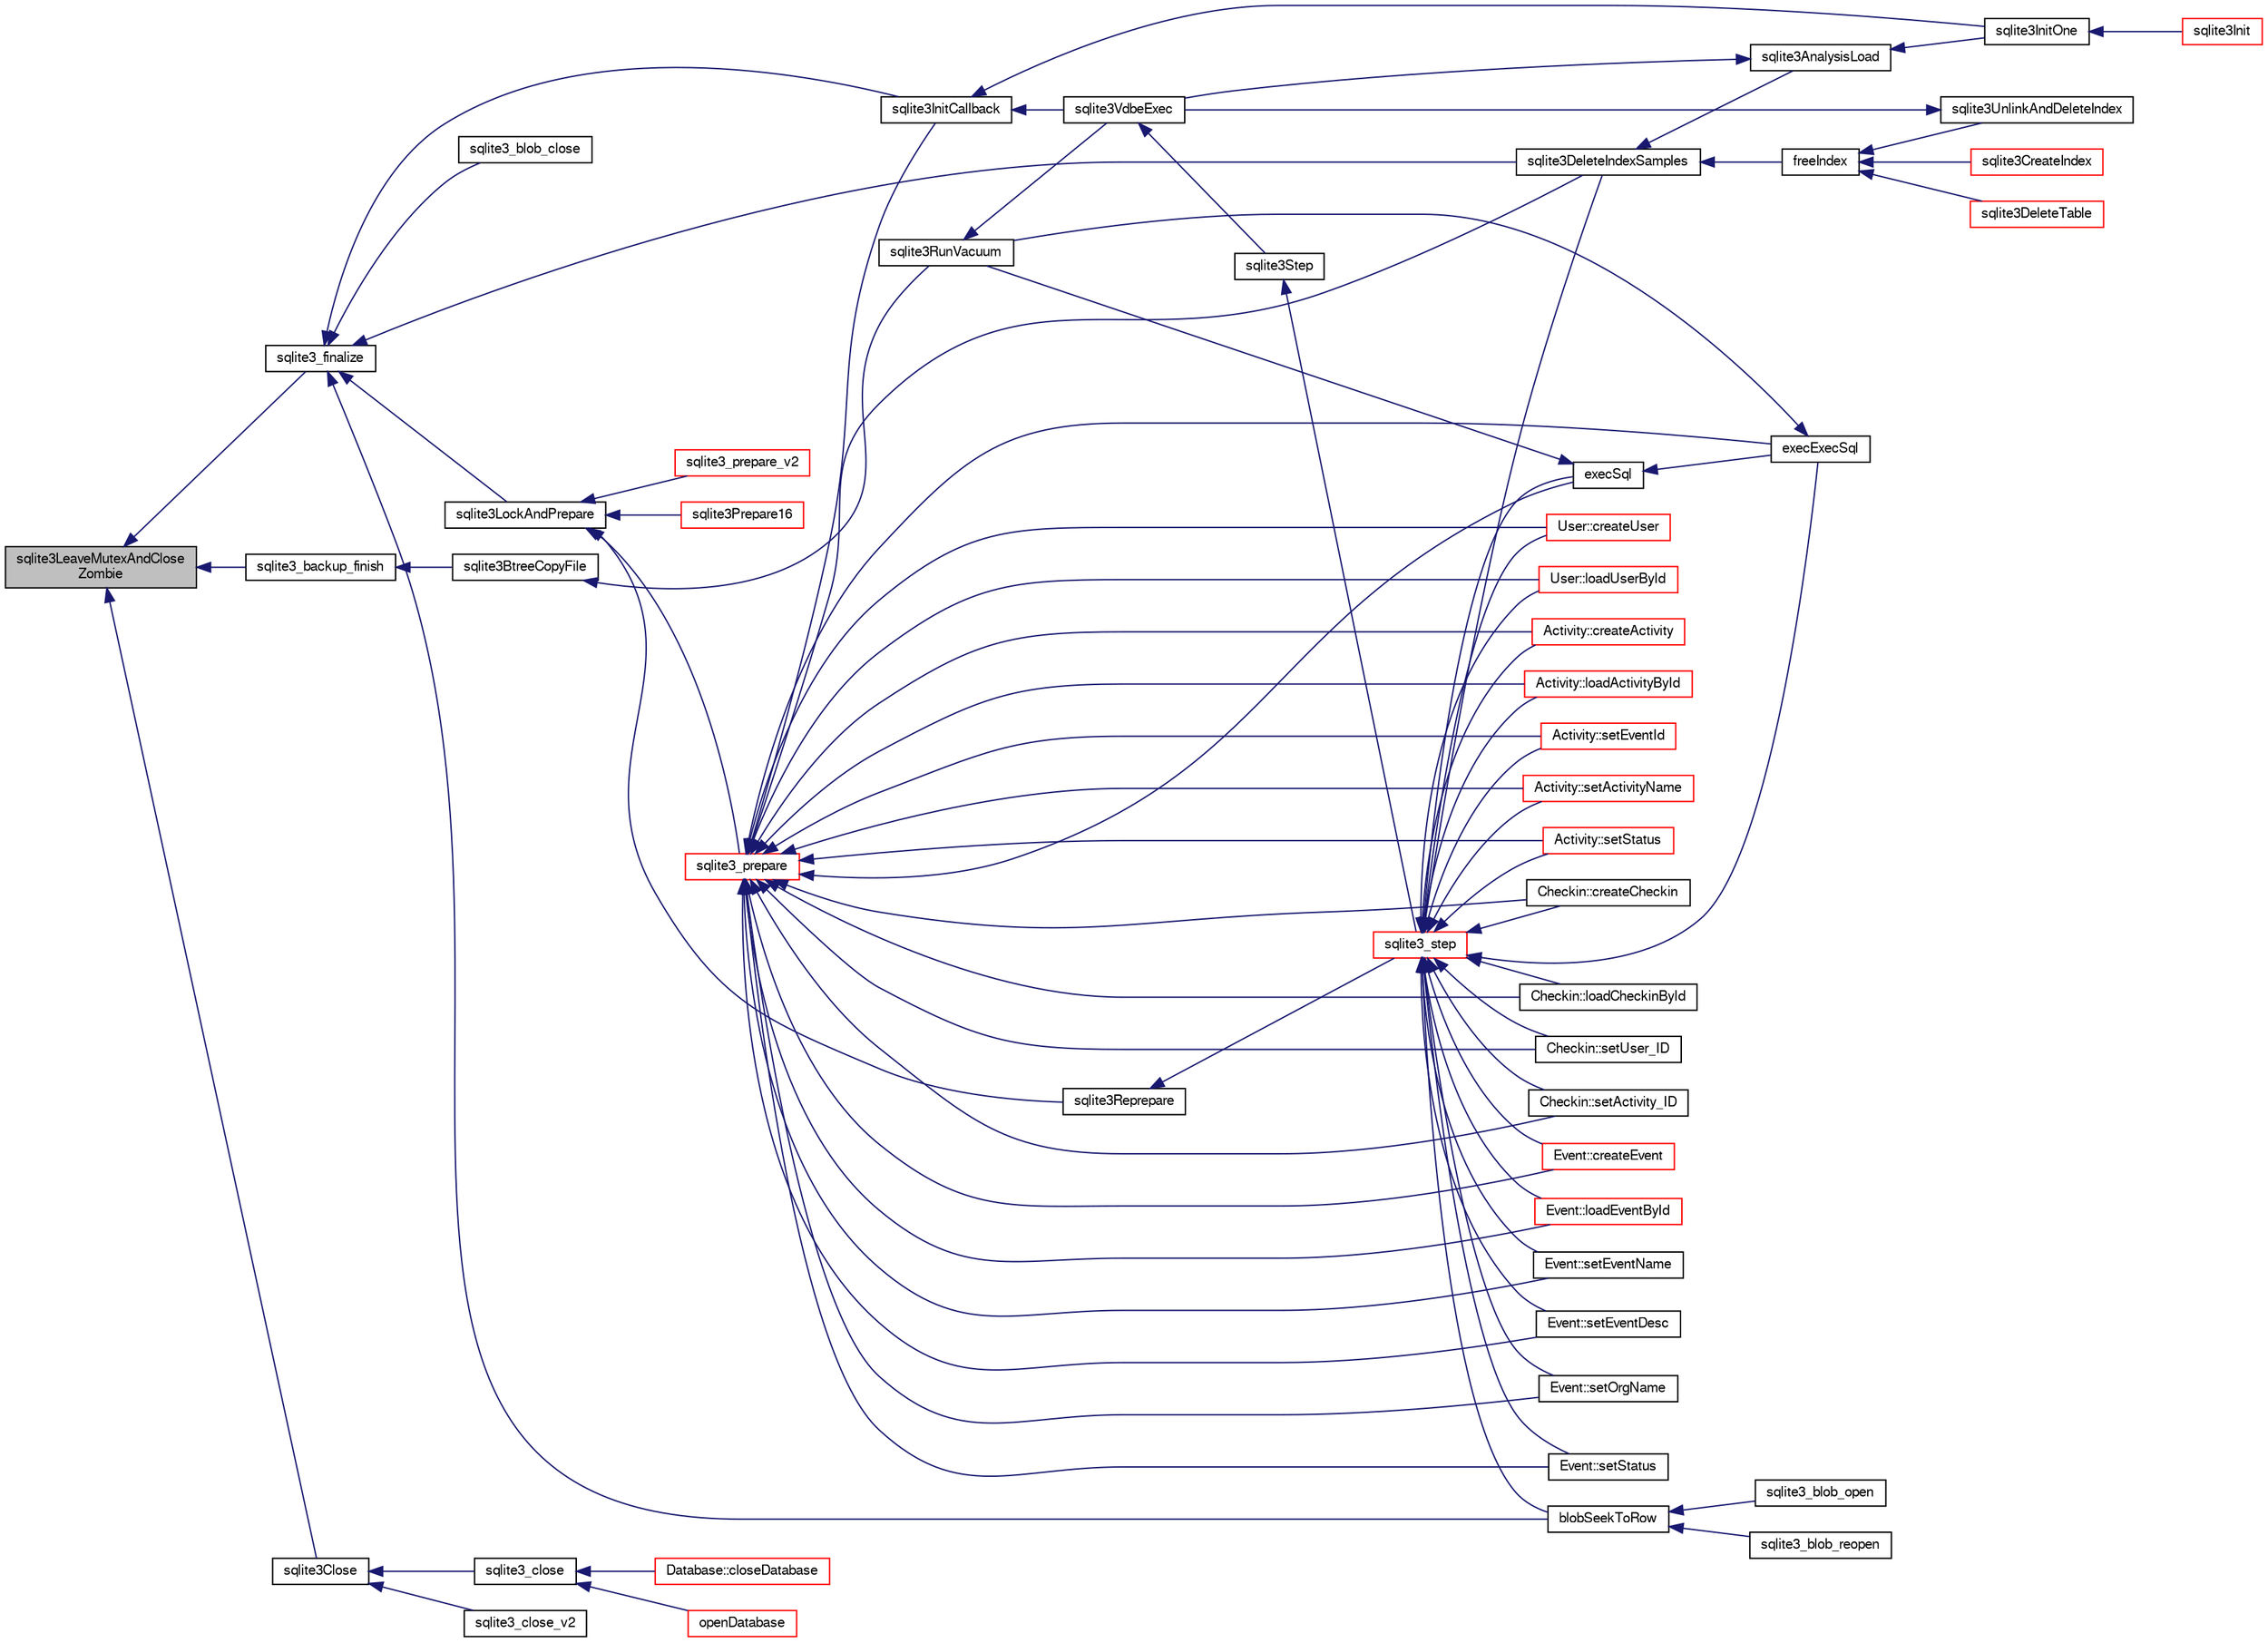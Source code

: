 digraph "sqlite3LeaveMutexAndCloseZombie"
{
  edge [fontname="FreeSans",fontsize="10",labelfontname="FreeSans",labelfontsize="10"];
  node [fontname="FreeSans",fontsize="10",shape=record];
  rankdir="LR";
  Node575568 [label="sqlite3LeaveMutexAndClose\lZombie",height=0.2,width=0.4,color="black", fillcolor="grey75", style="filled", fontcolor="black"];
  Node575568 -> Node575569 [dir="back",color="midnightblue",fontsize="10",style="solid",fontname="FreeSans"];
  Node575569 [label="sqlite3_backup_finish",height=0.2,width=0.4,color="black", fillcolor="white", style="filled",URL="$sqlite3_8h.html#a176857dd58d99be53b6d7305533e0048"];
  Node575569 -> Node575570 [dir="back",color="midnightblue",fontsize="10",style="solid",fontname="FreeSans"];
  Node575570 [label="sqlite3BtreeCopyFile",height=0.2,width=0.4,color="black", fillcolor="white", style="filled",URL="$sqlite3_8c.html#a4d9e19a79f0d5c1dfcef0bd137ae83f9"];
  Node575570 -> Node575571 [dir="back",color="midnightblue",fontsize="10",style="solid",fontname="FreeSans"];
  Node575571 [label="sqlite3RunVacuum",height=0.2,width=0.4,color="black", fillcolor="white", style="filled",URL="$sqlite3_8c.html#a5e83ddc7b3e7e8e79ad5d1fc92de1d2f"];
  Node575571 -> Node575572 [dir="back",color="midnightblue",fontsize="10",style="solid",fontname="FreeSans"];
  Node575572 [label="sqlite3VdbeExec",height=0.2,width=0.4,color="black", fillcolor="white", style="filled",URL="$sqlite3_8c.html#a8ce40a614bdc56719c4d642b1e4dfb21"];
  Node575572 -> Node575573 [dir="back",color="midnightblue",fontsize="10",style="solid",fontname="FreeSans"];
  Node575573 [label="sqlite3Step",height=0.2,width=0.4,color="black", fillcolor="white", style="filled",URL="$sqlite3_8c.html#a3f2872e873e2758a4beedad1d5113554"];
  Node575573 -> Node575574 [dir="back",color="midnightblue",fontsize="10",style="solid",fontname="FreeSans"];
  Node575574 [label="sqlite3_step",height=0.2,width=0.4,color="red", fillcolor="white", style="filled",URL="$sqlite3_8h.html#ac1e491ce36b7471eb28387f7d3c74334"];
  Node575574 -> Node575575 [dir="back",color="midnightblue",fontsize="10",style="solid",fontname="FreeSans"];
  Node575575 [label="Activity::createActivity",height=0.2,width=0.4,color="red", fillcolor="white", style="filled",URL="$classActivity.html#a813cc5e52c14ab49b39014c134e3425b"];
  Node575574 -> Node575578 [dir="back",color="midnightblue",fontsize="10",style="solid",fontname="FreeSans"];
  Node575578 [label="Activity::loadActivityById",height=0.2,width=0.4,color="red", fillcolor="white", style="filled",URL="$classActivity.html#abe4ffb4f08a47212ebf9013259d9e7fd"];
  Node575574 -> Node575580 [dir="back",color="midnightblue",fontsize="10",style="solid",fontname="FreeSans"];
  Node575580 [label="Activity::setEventId",height=0.2,width=0.4,color="red", fillcolor="white", style="filled",URL="$classActivity.html#adb1d0fd0d08f473e068f0a4086bfa9ca"];
  Node575574 -> Node575581 [dir="back",color="midnightblue",fontsize="10",style="solid",fontname="FreeSans"];
  Node575581 [label="Activity::setActivityName",height=0.2,width=0.4,color="red", fillcolor="white", style="filled",URL="$classActivity.html#a62dc3737b33915a36086f9dd26d16a81"];
  Node575574 -> Node575582 [dir="back",color="midnightblue",fontsize="10",style="solid",fontname="FreeSans"];
  Node575582 [label="Activity::setStatus",height=0.2,width=0.4,color="red", fillcolor="white", style="filled",URL="$classActivity.html#af618135a7738f4d2a7ee147a8ef912ea"];
  Node575574 -> Node575583 [dir="back",color="midnightblue",fontsize="10",style="solid",fontname="FreeSans"];
  Node575583 [label="Checkin::createCheckin",height=0.2,width=0.4,color="black", fillcolor="white", style="filled",URL="$classCheckin.html#a4e40acdf7fff0e607f6de4f24f3a163c"];
  Node575574 -> Node575584 [dir="back",color="midnightblue",fontsize="10",style="solid",fontname="FreeSans"];
  Node575584 [label="Checkin::loadCheckinById",height=0.2,width=0.4,color="black", fillcolor="white", style="filled",URL="$classCheckin.html#a3461f70ea6c68475225f2a07f78a21e0"];
  Node575574 -> Node575585 [dir="back",color="midnightblue",fontsize="10",style="solid",fontname="FreeSans"];
  Node575585 [label="Checkin::setUser_ID",height=0.2,width=0.4,color="black", fillcolor="white", style="filled",URL="$classCheckin.html#a76ab640f4f912876dbebf183db5359c6"];
  Node575574 -> Node575586 [dir="back",color="midnightblue",fontsize="10",style="solid",fontname="FreeSans"];
  Node575586 [label="Checkin::setActivity_ID",height=0.2,width=0.4,color="black", fillcolor="white", style="filled",URL="$classCheckin.html#ab2ff3ec2604ec73a42af25874a00b232"];
  Node575574 -> Node575587 [dir="back",color="midnightblue",fontsize="10",style="solid",fontname="FreeSans"];
  Node575587 [label="Event::createEvent",height=0.2,width=0.4,color="red", fillcolor="white", style="filled",URL="$classEvent.html#a77adb9f4a46ffb32c2d931f0691f5903"];
  Node575574 -> Node575588 [dir="back",color="midnightblue",fontsize="10",style="solid",fontname="FreeSans"];
  Node575588 [label="Event::loadEventById",height=0.2,width=0.4,color="red", fillcolor="white", style="filled",URL="$classEvent.html#afa66cea33f722dbeecb69cc98fdea055"];
  Node575574 -> Node575589 [dir="back",color="midnightblue",fontsize="10",style="solid",fontname="FreeSans"];
  Node575589 [label="Event::setEventName",height=0.2,width=0.4,color="black", fillcolor="white", style="filled",URL="$classEvent.html#a10596b6ca077df05184e30d62b08729d"];
  Node575574 -> Node575590 [dir="back",color="midnightblue",fontsize="10",style="solid",fontname="FreeSans"];
  Node575590 [label="Event::setEventDesc",height=0.2,width=0.4,color="black", fillcolor="white", style="filled",URL="$classEvent.html#ae36b8377dcae792f1c5c4726024c981b"];
  Node575574 -> Node575591 [dir="back",color="midnightblue",fontsize="10",style="solid",fontname="FreeSans"];
  Node575591 [label="Event::setOrgName",height=0.2,width=0.4,color="black", fillcolor="white", style="filled",URL="$classEvent.html#a19aac0f776bd764563a54977656cf680"];
  Node575574 -> Node575592 [dir="back",color="midnightblue",fontsize="10",style="solid",fontname="FreeSans"];
  Node575592 [label="Event::setStatus",height=0.2,width=0.4,color="black", fillcolor="white", style="filled",URL="$classEvent.html#ab0a6b9285af0f4172eb841e2b80f8972"];
  Node575574 -> Node575593 [dir="back",color="midnightblue",fontsize="10",style="solid",fontname="FreeSans"];
  Node575593 [label="blobSeekToRow",height=0.2,width=0.4,color="black", fillcolor="white", style="filled",URL="$sqlite3_8c.html#afff57e13332b98c8a44a7cebe38962ab"];
  Node575593 -> Node575594 [dir="back",color="midnightblue",fontsize="10",style="solid",fontname="FreeSans"];
  Node575594 [label="sqlite3_blob_open",height=0.2,width=0.4,color="black", fillcolor="white", style="filled",URL="$sqlite3_8h.html#adb8ad839a5bdd62a43785132bc7dd518"];
  Node575593 -> Node575595 [dir="back",color="midnightblue",fontsize="10",style="solid",fontname="FreeSans"];
  Node575595 [label="sqlite3_blob_reopen",height=0.2,width=0.4,color="black", fillcolor="white", style="filled",URL="$sqlite3_8h.html#abc77c24fdc0150138490359a94360f7e"];
  Node575574 -> Node575596 [dir="back",color="midnightblue",fontsize="10",style="solid",fontname="FreeSans"];
  Node575596 [label="sqlite3DeleteIndexSamples",height=0.2,width=0.4,color="black", fillcolor="white", style="filled",URL="$sqlite3_8c.html#aaeda0302fbf61397ec009f65bed047ef"];
  Node575596 -> Node575597 [dir="back",color="midnightblue",fontsize="10",style="solid",fontname="FreeSans"];
  Node575597 [label="sqlite3AnalysisLoad",height=0.2,width=0.4,color="black", fillcolor="white", style="filled",URL="$sqlite3_8c.html#a48a2301c27e1d3d68708b9b8761b5a01"];
  Node575597 -> Node575572 [dir="back",color="midnightblue",fontsize="10",style="solid",fontname="FreeSans"];
  Node575597 -> Node575598 [dir="back",color="midnightblue",fontsize="10",style="solid",fontname="FreeSans"];
  Node575598 [label="sqlite3InitOne",height=0.2,width=0.4,color="black", fillcolor="white", style="filled",URL="$sqlite3_8c.html#ac4318b25df65269906b0379251fe9b85"];
  Node575598 -> Node575599 [dir="back",color="midnightblue",fontsize="10",style="solid",fontname="FreeSans"];
  Node575599 [label="sqlite3Init",height=0.2,width=0.4,color="red", fillcolor="white", style="filled",URL="$sqlite3_8c.html#aed74e3dc765631a833f522f425ff5a48"];
  Node575596 -> Node575699 [dir="back",color="midnightblue",fontsize="10",style="solid",fontname="FreeSans"];
  Node575699 [label="freeIndex",height=0.2,width=0.4,color="black", fillcolor="white", style="filled",URL="$sqlite3_8c.html#a00907c99c18d5bcb9d0b38c077146c31"];
  Node575699 -> Node575700 [dir="back",color="midnightblue",fontsize="10",style="solid",fontname="FreeSans"];
  Node575700 [label="sqlite3UnlinkAndDeleteIndex",height=0.2,width=0.4,color="black", fillcolor="white", style="filled",URL="$sqlite3_8c.html#a889f2dcb438c56db37a6d61e9f25e244"];
  Node575700 -> Node575572 [dir="back",color="midnightblue",fontsize="10",style="solid",fontname="FreeSans"];
  Node575699 -> Node575701 [dir="back",color="midnightblue",fontsize="10",style="solid",fontname="FreeSans"];
  Node575701 [label="sqlite3DeleteTable",height=0.2,width=0.4,color="red", fillcolor="white", style="filled",URL="$sqlite3_8c.html#a7fd3d507375a381a3807f92735318973"];
  Node575699 -> Node575611 [dir="back",color="midnightblue",fontsize="10",style="solid",fontname="FreeSans"];
  Node575611 [label="sqlite3CreateIndex",height=0.2,width=0.4,color="red", fillcolor="white", style="filled",URL="$sqlite3_8c.html#a8dbe5e590ab6c58a8c45f34f7c81e825"];
  Node575574 -> Node575756 [dir="back",color="midnightblue",fontsize="10",style="solid",fontname="FreeSans"];
  Node575756 [label="execSql",height=0.2,width=0.4,color="black", fillcolor="white", style="filled",URL="$sqlite3_8c.html#a7d16651b98a110662f4c265eff0246cb"];
  Node575756 -> Node575757 [dir="back",color="midnightblue",fontsize="10",style="solid",fontname="FreeSans"];
  Node575757 [label="execExecSql",height=0.2,width=0.4,color="black", fillcolor="white", style="filled",URL="$sqlite3_8c.html#ac1be09a6c047f21133d16378d301e0d4"];
  Node575757 -> Node575571 [dir="back",color="midnightblue",fontsize="10",style="solid",fontname="FreeSans"];
  Node575756 -> Node575571 [dir="back",color="midnightblue",fontsize="10",style="solid",fontname="FreeSans"];
  Node575574 -> Node575757 [dir="back",color="midnightblue",fontsize="10",style="solid",fontname="FreeSans"];
  Node575574 -> Node575758 [dir="back",color="midnightblue",fontsize="10",style="solid",fontname="FreeSans"];
  Node575758 [label="User::createUser",height=0.2,width=0.4,color="red", fillcolor="white", style="filled",URL="$classUser.html#a22ed673939e8cc0a136130b809bba513"];
  Node575574 -> Node575759 [dir="back",color="midnightblue",fontsize="10",style="solid",fontname="FreeSans"];
  Node575759 [label="User::loadUserById",height=0.2,width=0.4,color="red", fillcolor="white", style="filled",URL="$classUser.html#a863377665b7fb83c5547dcf9727f5092"];
  Node575568 -> Node575792 [dir="back",color="midnightblue",fontsize="10",style="solid",fontname="FreeSans"];
  Node575792 [label="sqlite3_finalize",height=0.2,width=0.4,color="black", fillcolor="white", style="filled",URL="$sqlite3_8h.html#a801195c0f771d40bb4be1e40f3b88945"];
  Node575792 -> Node575593 [dir="back",color="midnightblue",fontsize="10",style="solid",fontname="FreeSans"];
  Node575792 -> Node575793 [dir="back",color="midnightblue",fontsize="10",style="solid",fontname="FreeSans"];
  Node575793 [label="sqlite3_blob_close",height=0.2,width=0.4,color="black", fillcolor="white", style="filled",URL="$sqlite3_8h.html#a8885ae884821e14e1e4501183c5833d6"];
  Node575792 -> Node575596 [dir="back",color="midnightblue",fontsize="10",style="solid",fontname="FreeSans"];
  Node575792 -> Node575755 [dir="back",color="midnightblue",fontsize="10",style="solid",fontname="FreeSans"];
  Node575755 [label="sqlite3InitCallback",height=0.2,width=0.4,color="black", fillcolor="white", style="filled",URL="$sqlite3_8c.html#a5183ff3c8b5311c7332250013ee018b3"];
  Node575755 -> Node575572 [dir="back",color="midnightblue",fontsize="10",style="solid",fontname="FreeSans"];
  Node575755 -> Node575598 [dir="back",color="midnightblue",fontsize="10",style="solid",fontname="FreeSans"];
  Node575792 -> Node575752 [dir="back",color="midnightblue",fontsize="10",style="solid",fontname="FreeSans"];
  Node575752 [label="sqlite3LockAndPrepare",height=0.2,width=0.4,color="black", fillcolor="white", style="filled",URL="$sqlite3_8c.html#a5db1ec5589aa2b02c6d979211a8789bd"];
  Node575752 -> Node575753 [dir="back",color="midnightblue",fontsize="10",style="solid",fontname="FreeSans"];
  Node575753 [label="sqlite3Reprepare",height=0.2,width=0.4,color="black", fillcolor="white", style="filled",URL="$sqlite3_8c.html#a7e2f7299cc947d07e782f6ac561fa937"];
  Node575753 -> Node575574 [dir="back",color="midnightblue",fontsize="10",style="solid",fontname="FreeSans"];
  Node575752 -> Node575754 [dir="back",color="midnightblue",fontsize="10",style="solid",fontname="FreeSans"];
  Node575754 [label="sqlite3_prepare",height=0.2,width=0.4,color="red", fillcolor="white", style="filled",URL="$sqlite3_8h.html#a8c39e7b9dbeff01f0a399b46d4b29f1c"];
  Node575754 -> Node575575 [dir="back",color="midnightblue",fontsize="10",style="solid",fontname="FreeSans"];
  Node575754 -> Node575578 [dir="back",color="midnightblue",fontsize="10",style="solid",fontname="FreeSans"];
  Node575754 -> Node575580 [dir="back",color="midnightblue",fontsize="10",style="solid",fontname="FreeSans"];
  Node575754 -> Node575581 [dir="back",color="midnightblue",fontsize="10",style="solid",fontname="FreeSans"];
  Node575754 -> Node575582 [dir="back",color="midnightblue",fontsize="10",style="solid",fontname="FreeSans"];
  Node575754 -> Node575583 [dir="back",color="midnightblue",fontsize="10",style="solid",fontname="FreeSans"];
  Node575754 -> Node575584 [dir="back",color="midnightblue",fontsize="10",style="solid",fontname="FreeSans"];
  Node575754 -> Node575585 [dir="back",color="midnightblue",fontsize="10",style="solid",fontname="FreeSans"];
  Node575754 -> Node575586 [dir="back",color="midnightblue",fontsize="10",style="solid",fontname="FreeSans"];
  Node575754 -> Node575587 [dir="back",color="midnightblue",fontsize="10",style="solid",fontname="FreeSans"];
  Node575754 -> Node575588 [dir="back",color="midnightblue",fontsize="10",style="solid",fontname="FreeSans"];
  Node575754 -> Node575589 [dir="back",color="midnightblue",fontsize="10",style="solid",fontname="FreeSans"];
  Node575754 -> Node575590 [dir="back",color="midnightblue",fontsize="10",style="solid",fontname="FreeSans"];
  Node575754 -> Node575591 [dir="back",color="midnightblue",fontsize="10",style="solid",fontname="FreeSans"];
  Node575754 -> Node575592 [dir="back",color="midnightblue",fontsize="10",style="solid",fontname="FreeSans"];
  Node575754 -> Node575596 [dir="back",color="midnightblue",fontsize="10",style="solid",fontname="FreeSans"];
  Node575754 -> Node575755 [dir="back",color="midnightblue",fontsize="10",style="solid",fontname="FreeSans"];
  Node575754 -> Node575756 [dir="back",color="midnightblue",fontsize="10",style="solid",fontname="FreeSans"];
  Node575754 -> Node575757 [dir="back",color="midnightblue",fontsize="10",style="solid",fontname="FreeSans"];
  Node575754 -> Node575758 [dir="back",color="midnightblue",fontsize="10",style="solid",fontname="FreeSans"];
  Node575754 -> Node575759 [dir="back",color="midnightblue",fontsize="10",style="solid",fontname="FreeSans"];
  Node575752 -> Node575763 [dir="back",color="midnightblue",fontsize="10",style="solid",fontname="FreeSans"];
  Node575763 [label="sqlite3_prepare_v2",height=0.2,width=0.4,color="red", fillcolor="white", style="filled",URL="$sqlite3_8h.html#a85d4203bb54c984c5325c2f5b3664985"];
  Node575752 -> Node575766 [dir="back",color="midnightblue",fontsize="10",style="solid",fontname="FreeSans"];
  Node575766 [label="sqlite3Prepare16",height=0.2,width=0.4,color="red", fillcolor="white", style="filled",URL="$sqlite3_8c.html#a5842e6724b91885125f83c438da1f15b"];
  Node575568 -> Node575824 [dir="back",color="midnightblue",fontsize="10",style="solid",fontname="FreeSans"];
  Node575824 [label="sqlite3Close",height=0.2,width=0.4,color="black", fillcolor="white", style="filled",URL="$sqlite3_8c.html#aa9f2e73837bba8d721dbde0964ffce11"];
  Node575824 -> Node575825 [dir="back",color="midnightblue",fontsize="10",style="solid",fontname="FreeSans"];
  Node575825 [label="sqlite3_close",height=0.2,width=0.4,color="black", fillcolor="white", style="filled",URL="$sqlite3_8h.html#ac43c9032fc6ef3b2a231dc3a9fa44b2d"];
  Node575825 -> Node575826 [dir="back",color="midnightblue",fontsize="10",style="solid",fontname="FreeSans"];
  Node575826 [label="Database::closeDatabase",height=0.2,width=0.4,color="red", fillcolor="white", style="filled",URL="$classDatabase.html#a46102d6a468364377fbb410eb1866897"];
  Node575825 -> Node575800 [dir="back",color="midnightblue",fontsize="10",style="solid",fontname="FreeSans"];
  Node575800 [label="openDatabase",height=0.2,width=0.4,color="red", fillcolor="white", style="filled",URL="$sqlite3_8c.html#a6a9c3bc3a64234e863413f41db473758"];
  Node575824 -> Node575828 [dir="back",color="midnightblue",fontsize="10",style="solid",fontname="FreeSans"];
  Node575828 [label="sqlite3_close_v2",height=0.2,width=0.4,color="black", fillcolor="white", style="filled",URL="$sqlite3_8h.html#ad2cb8462eaba28b4c8410ef55a4282b4"];
}
